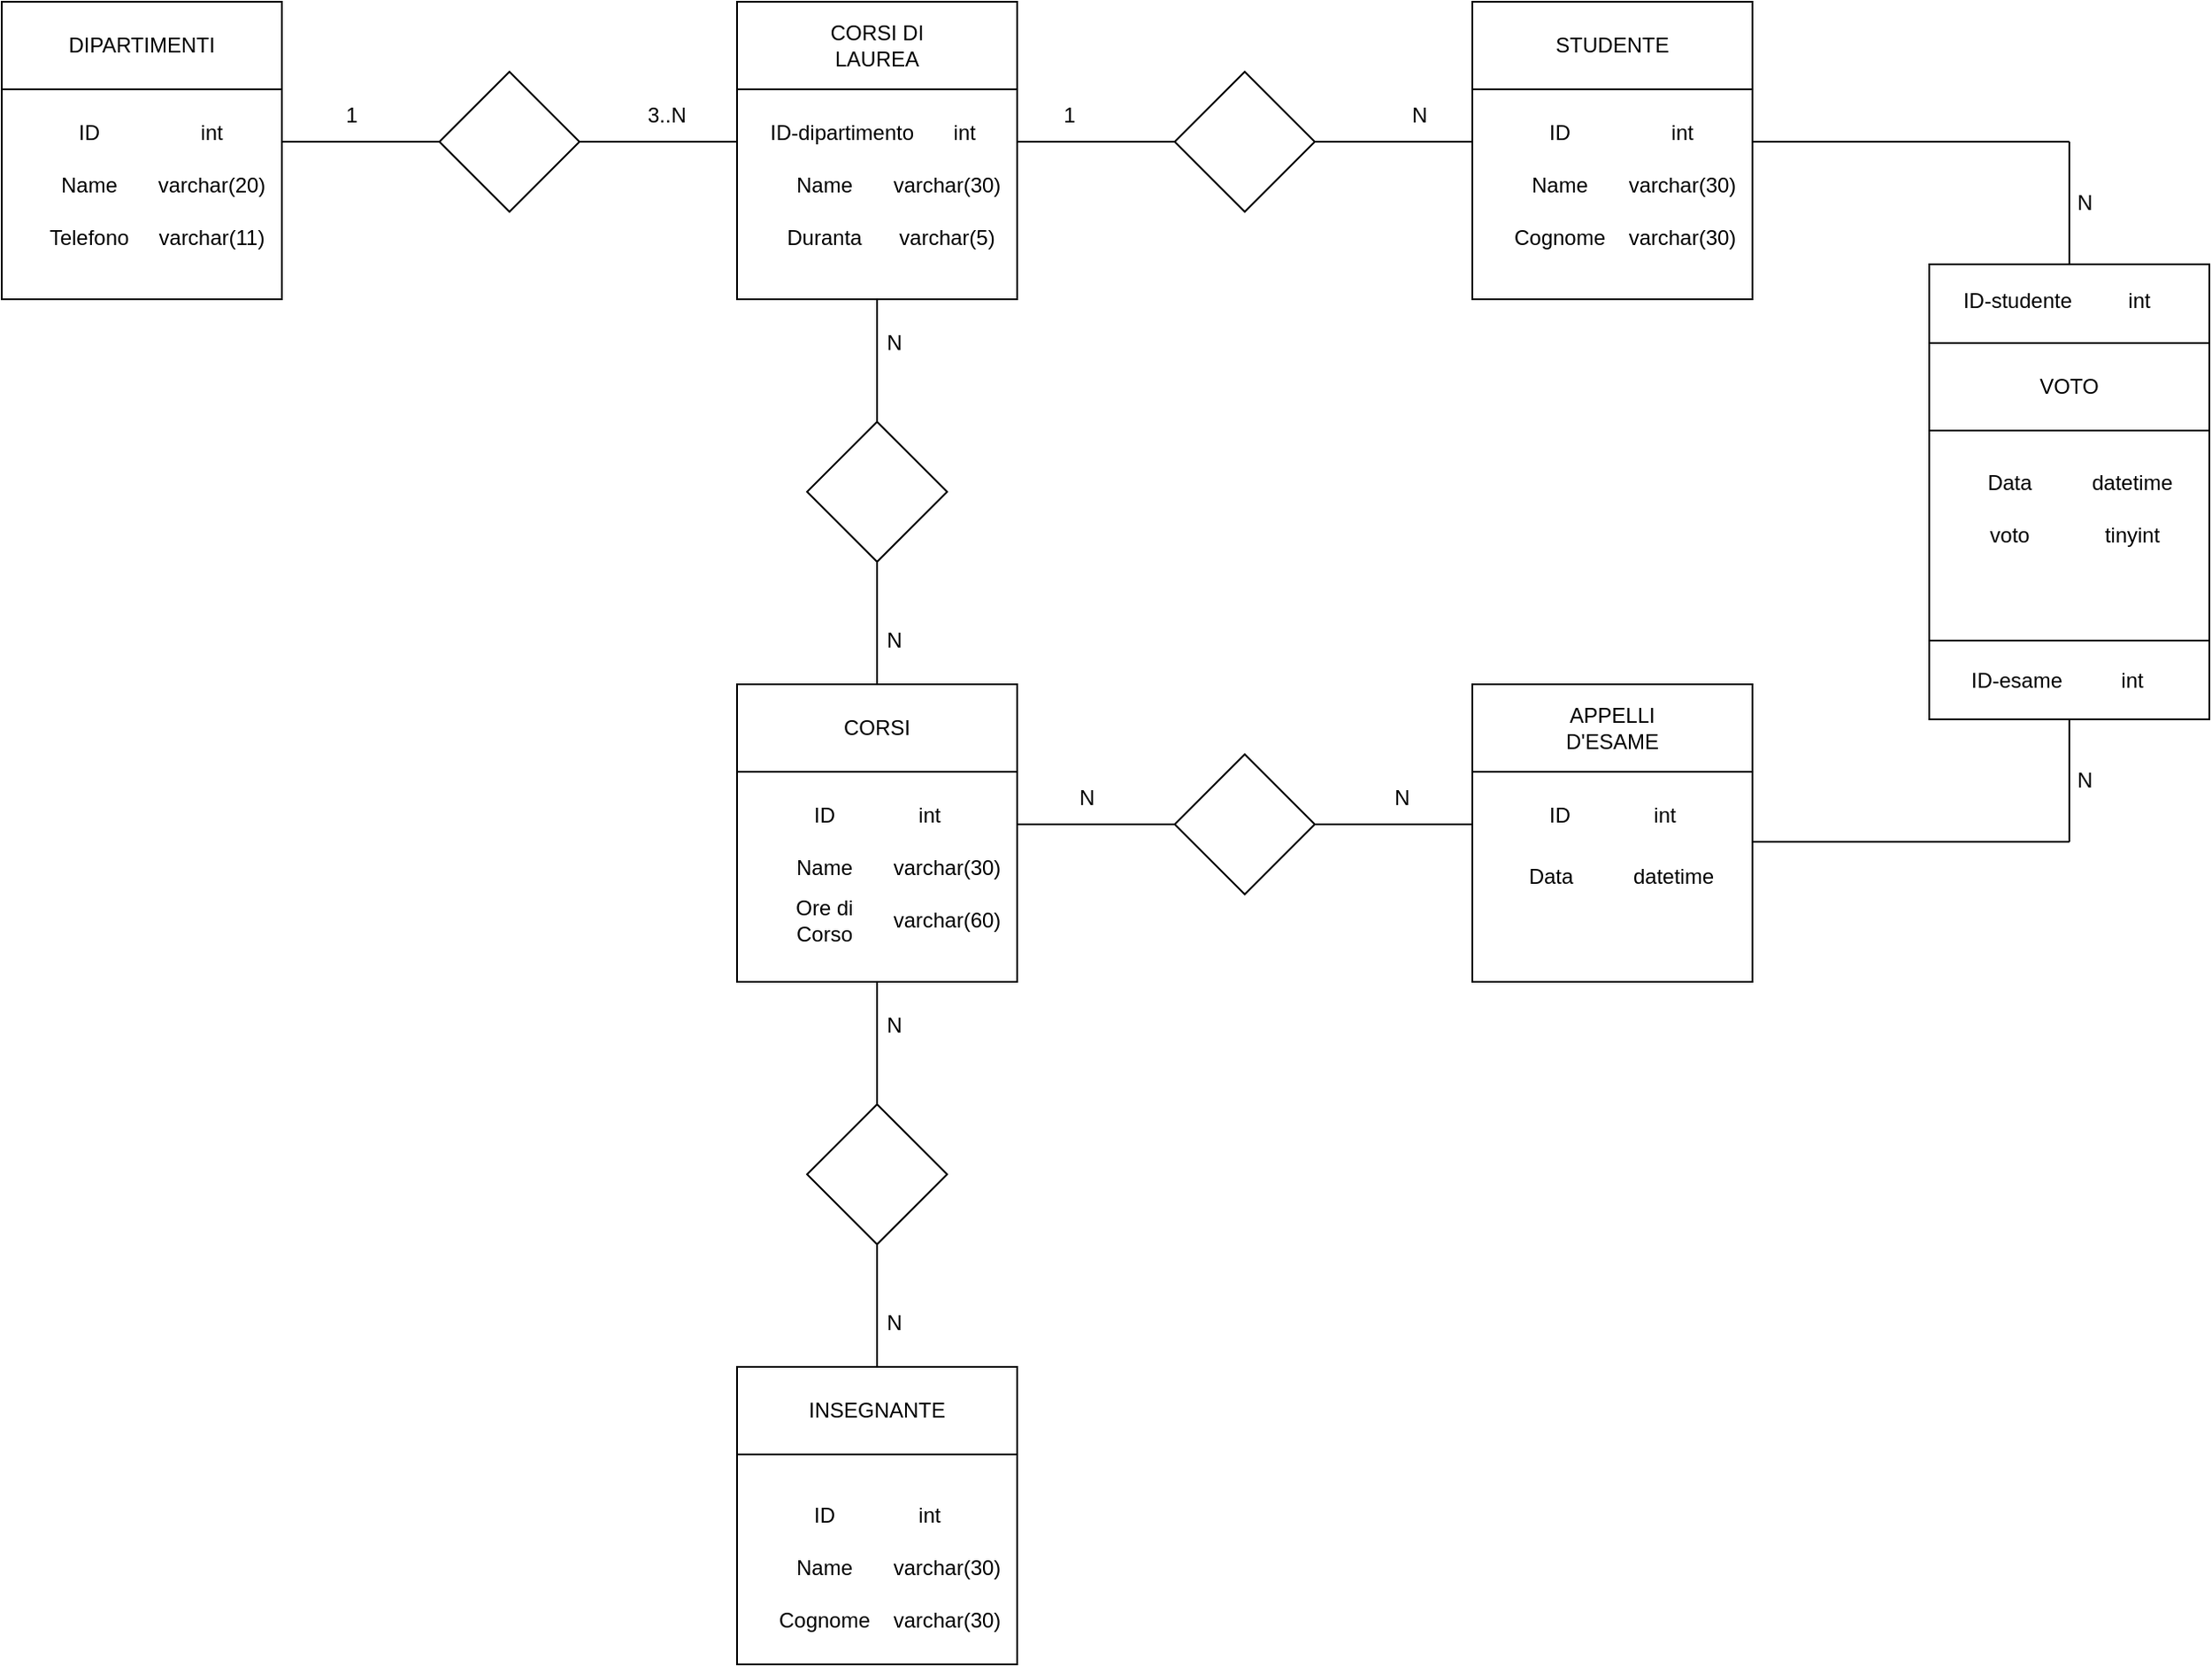 <mxfile version="20.8.19" type="device"><diagram name="Pagina-1" id="Ee9anpxo5LL1XhR_PMwr"><mxGraphModel dx="1050" dy="541" grid="1" gridSize="10" guides="1" tooltips="1" connect="1" arrows="1" fold="1" page="1" pageScale="1" pageWidth="827" pageHeight="1169" math="0" shadow="0"><root><mxCell id="0"/><mxCell id="1" parent="0"/><mxCell id="plQK6fUeSMssK9gt0VMe-2" value="" style="shape=internalStorage;whiteSpace=wrap;html=1;backgroundOutline=1;dx=0;dy=50;" parent="1" vertex="1"><mxGeometry x="60" y="70" width="160" height="170" as="geometry"/></mxCell><mxCell id="plQK6fUeSMssK9gt0VMe-3" value="DIPARTIMENTI" style="text;strokeColor=none;align=center;fillColor=none;html=1;verticalAlign=middle;whiteSpace=wrap;rounded=0;" parent="1" vertex="1"><mxGeometry x="110" y="80" width="60" height="30" as="geometry"/></mxCell><mxCell id="plQK6fUeSMssK9gt0VMe-4" value="Name" style="text;html=1;strokeColor=none;fillColor=none;align=center;verticalAlign=middle;whiteSpace=wrap;rounded=0;" parent="1" vertex="1"><mxGeometry x="80" y="160" width="60" height="30" as="geometry"/></mxCell><mxCell id="plQK6fUeSMssK9gt0VMe-5" value="Telefono" style="text;html=1;strokeColor=none;fillColor=none;align=center;verticalAlign=middle;whiteSpace=wrap;rounded=0;" parent="1" vertex="1"><mxGeometry x="80" y="190" width="60" height="30" as="geometry"/></mxCell><mxCell id="plQK6fUeSMssK9gt0VMe-6" value="" style="shape=internalStorage;whiteSpace=wrap;html=1;backgroundOutline=1;dx=0;dy=50;" parent="1" vertex="1"><mxGeometry x="480" y="70" width="160" height="170" as="geometry"/></mxCell><mxCell id="plQK6fUeSMssK9gt0VMe-7" value="CORSI DI LAUREA" style="text;strokeColor=none;align=center;fillColor=none;html=1;verticalAlign=middle;whiteSpace=wrap;rounded=0;" parent="1" vertex="1"><mxGeometry x="530" y="80" width="60" height="30" as="geometry"/></mxCell><mxCell id="plQK6fUeSMssK9gt0VMe-8" value="Name" style="text;html=1;strokeColor=none;fillColor=none;align=center;verticalAlign=middle;whiteSpace=wrap;rounded=0;" parent="1" vertex="1"><mxGeometry x="500" y="160" width="60" height="30" as="geometry"/></mxCell><mxCell id="plQK6fUeSMssK9gt0VMe-9" value="Duranta" style="text;html=1;strokeColor=none;fillColor=none;align=center;verticalAlign=middle;whiteSpace=wrap;rounded=0;" parent="1" vertex="1"><mxGeometry x="500" y="190" width="60" height="30" as="geometry"/></mxCell><mxCell id="plQK6fUeSMssK9gt0VMe-10" value="" style="rhombus;whiteSpace=wrap;html=1;" parent="1" vertex="1"><mxGeometry x="310" y="110" width="80" height="80" as="geometry"/></mxCell><mxCell id="plQK6fUeSMssK9gt0VMe-13" value="" style="endArrow=none;html=1;rounded=0;entryX=0;entryY=0.5;entryDx=0;entryDy=0;" parent="1" target="plQK6fUeSMssK9gt0VMe-10" edge="1"><mxGeometry width="50" height="50" relative="1" as="geometry"><mxPoint x="220" y="150" as="sourcePoint"/><mxPoint x="300" y="150" as="targetPoint"/></mxGeometry></mxCell><mxCell id="plQK6fUeSMssK9gt0VMe-14" value="" style="endArrow=none;html=1;rounded=0;exitX=1;exitY=0.5;exitDx=0;exitDy=0;" parent="1" source="plQK6fUeSMssK9gt0VMe-10" edge="1"><mxGeometry width="50" height="50" relative="1" as="geometry"><mxPoint x="390" y="149.5" as="sourcePoint"/><mxPoint x="480" y="150" as="targetPoint"/></mxGeometry></mxCell><mxCell id="plQK6fUeSMssK9gt0VMe-15" value="1" style="text;html=1;strokeColor=none;fillColor=none;align=center;verticalAlign=middle;whiteSpace=wrap;rounded=0;" parent="1" vertex="1"><mxGeometry x="230" y="120" width="60" height="30" as="geometry"/></mxCell><mxCell id="plQK6fUeSMssK9gt0VMe-16" value="3..N" style="text;html=1;strokeColor=none;fillColor=none;align=center;verticalAlign=middle;whiteSpace=wrap;rounded=0;" parent="1" vertex="1"><mxGeometry x="410" y="120" width="60" height="30" as="geometry"/></mxCell><mxCell id="plQK6fUeSMssK9gt0VMe-18" value="" style="shape=internalStorage;whiteSpace=wrap;html=1;backgroundOutline=1;dx=0;dy=50;" parent="1" vertex="1"><mxGeometry x="480" y="460" width="160" height="170" as="geometry"/></mxCell><mxCell id="plQK6fUeSMssK9gt0VMe-19" value="CORSI" style="text;strokeColor=none;align=center;fillColor=none;html=1;verticalAlign=middle;whiteSpace=wrap;rounded=0;" parent="1" vertex="1"><mxGeometry x="530" y="470" width="60" height="30" as="geometry"/></mxCell><mxCell id="plQK6fUeSMssK9gt0VMe-20" value="Name" style="text;html=1;strokeColor=none;fillColor=none;align=center;verticalAlign=middle;whiteSpace=wrap;rounded=0;" parent="1" vertex="1"><mxGeometry x="500" y="550" width="60" height="30" as="geometry"/></mxCell><mxCell id="plQK6fUeSMssK9gt0VMe-21" value="Ore di Corso" style="text;html=1;strokeColor=none;fillColor=none;align=center;verticalAlign=middle;whiteSpace=wrap;rounded=0;" parent="1" vertex="1"><mxGeometry x="500" y="580" width="60" height="30" as="geometry"/></mxCell><mxCell id="plQK6fUeSMssK9gt0VMe-22" value="" style="rhombus;whiteSpace=wrap;html=1;" parent="1" vertex="1"><mxGeometry x="520" y="310" width="80" height="80" as="geometry"/></mxCell><mxCell id="plQK6fUeSMssK9gt0VMe-23" value="" style="endArrow=none;html=1;rounded=0;entryX=0.5;entryY=0;entryDx=0;entryDy=0;exitX=0.5;exitY=1;exitDx=0;exitDy=0;" parent="1" source="plQK6fUeSMssK9gt0VMe-6" target="plQK6fUeSMssK9gt0VMe-22" edge="1"><mxGeometry width="50" height="50" relative="1" as="geometry"><mxPoint x="470" y="290" as="sourcePoint"/><mxPoint x="540" y="290" as="targetPoint"/></mxGeometry></mxCell><mxCell id="plQK6fUeSMssK9gt0VMe-24" value="" style="endArrow=none;html=1;rounded=0;exitX=0.5;exitY=1;exitDx=0;exitDy=0;entryX=0.5;entryY=0;entryDx=0;entryDy=0;" parent="1" source="plQK6fUeSMssK9gt0VMe-22" target="plQK6fUeSMssK9gt0VMe-18" edge="1"><mxGeometry width="50" height="50" relative="1" as="geometry"><mxPoint x="790" y="149.5" as="sourcePoint"/><mxPoint x="880" y="150" as="targetPoint"/></mxGeometry></mxCell><mxCell id="plQK6fUeSMssK9gt0VMe-25" value="N" style="text;html=1;strokeColor=none;fillColor=none;align=center;verticalAlign=middle;whiteSpace=wrap;rounded=0;" parent="1" vertex="1"><mxGeometry x="540" y="250" width="60" height="30" as="geometry"/></mxCell><mxCell id="plQK6fUeSMssK9gt0VMe-26" value="N" style="text;html=1;strokeColor=none;fillColor=none;align=center;verticalAlign=middle;whiteSpace=wrap;rounded=0;" parent="1" vertex="1"><mxGeometry x="540" y="420" width="60" height="30" as="geometry"/></mxCell><mxCell id="plQK6fUeSMssK9gt0VMe-27" value="" style="shape=internalStorage;whiteSpace=wrap;html=1;backgroundOutline=1;dx=0;dy=50;" parent="1" vertex="1"><mxGeometry x="480" y="850" width="160" height="170" as="geometry"/></mxCell><mxCell id="plQK6fUeSMssK9gt0VMe-28" value="INSEGNANTE" style="text;strokeColor=none;align=center;fillColor=none;html=1;verticalAlign=middle;whiteSpace=wrap;rounded=0;" parent="1" vertex="1"><mxGeometry x="530" y="860" width="60" height="30" as="geometry"/></mxCell><mxCell id="plQK6fUeSMssK9gt0VMe-29" value="Name" style="text;html=1;strokeColor=none;fillColor=none;align=center;verticalAlign=middle;whiteSpace=wrap;rounded=0;" parent="1" vertex="1"><mxGeometry x="500" y="950" width="60" height="30" as="geometry"/></mxCell><mxCell id="plQK6fUeSMssK9gt0VMe-30" value="ID" style="text;html=1;strokeColor=none;fillColor=none;align=center;verticalAlign=middle;whiteSpace=wrap;rounded=0;" parent="1" vertex="1"><mxGeometry x="500" y="920" width="60" height="30" as="geometry"/></mxCell><mxCell id="plQK6fUeSMssK9gt0VMe-31" value="" style="rhombus;whiteSpace=wrap;html=1;" parent="1" vertex="1"><mxGeometry x="520" y="700" width="80" height="80" as="geometry"/></mxCell><mxCell id="plQK6fUeSMssK9gt0VMe-32" value="" style="endArrow=none;html=1;rounded=0;entryX=0.5;entryY=1;entryDx=0;entryDy=0;exitX=0.5;exitY=0;exitDx=0;exitDy=0;" parent="1" source="plQK6fUeSMssK9gt0VMe-31" target="plQK6fUeSMssK9gt0VMe-18" edge="1"><mxGeometry width="50" height="50" relative="1" as="geometry"><mxPoint x="560" y="690" as="sourcePoint"/><mxPoint x="610" y="640" as="targetPoint"/></mxGeometry></mxCell><mxCell id="plQK6fUeSMssK9gt0VMe-33" value="" style="endArrow=none;html=1;rounded=0;exitX=0.5;exitY=0;exitDx=0;exitDy=0;" parent="1" source="plQK6fUeSMssK9gt0VMe-27" edge="1"><mxGeometry width="50" height="50" relative="1" as="geometry"><mxPoint x="510" y="830" as="sourcePoint"/><mxPoint x="560" y="780" as="targetPoint"/></mxGeometry></mxCell><mxCell id="plQK6fUeSMssK9gt0VMe-34" value="N" style="text;html=1;strokeColor=none;fillColor=none;align=center;verticalAlign=middle;whiteSpace=wrap;rounded=0;" parent="1" vertex="1"><mxGeometry x="540" y="810" width="60" height="30" as="geometry"/></mxCell><mxCell id="plQK6fUeSMssK9gt0VMe-35" value="N" style="text;html=1;strokeColor=none;fillColor=none;align=center;verticalAlign=middle;whiteSpace=wrap;rounded=0;" parent="1" vertex="1"><mxGeometry x="540" y="640" width="60" height="30" as="geometry"/></mxCell><mxCell id="plQK6fUeSMssK9gt0VMe-38" value="" style="shape=internalStorage;whiteSpace=wrap;html=1;backgroundOutline=1;dx=0;dy=50;" parent="1" vertex="1"><mxGeometry x="900" y="460" width="160" height="170" as="geometry"/></mxCell><mxCell id="plQK6fUeSMssK9gt0VMe-39" value="APPELLI D'ESAME" style="text;strokeColor=none;align=center;fillColor=none;html=1;verticalAlign=middle;whiteSpace=wrap;rounded=0;" parent="1" vertex="1"><mxGeometry x="950" y="470" width="60" height="30" as="geometry"/></mxCell><mxCell id="plQK6fUeSMssK9gt0VMe-40" value="ID" style="text;html=1;strokeColor=none;fillColor=none;align=center;verticalAlign=middle;whiteSpace=wrap;rounded=0;" parent="1" vertex="1"><mxGeometry x="920" y="520" width="60" height="30" as="geometry"/></mxCell><mxCell id="plQK6fUeSMssK9gt0VMe-43" value="" style="rhombus;whiteSpace=wrap;html=1;" parent="1" vertex="1"><mxGeometry x="730" y="500" width="80" height="80" as="geometry"/></mxCell><mxCell id="plQK6fUeSMssK9gt0VMe-44" value="" style="endArrow=none;html=1;rounded=0;entryX=0;entryY=0.5;entryDx=0;entryDy=0;" parent="1" target="plQK6fUeSMssK9gt0VMe-43" edge="1"><mxGeometry width="50" height="50" relative="1" as="geometry"><mxPoint x="640" y="540" as="sourcePoint"/><mxPoint x="720" y="540" as="targetPoint"/></mxGeometry></mxCell><mxCell id="plQK6fUeSMssK9gt0VMe-45" value="" style="endArrow=none;html=1;rounded=0;exitX=1;exitY=0.5;exitDx=0;exitDy=0;" parent="1" source="plQK6fUeSMssK9gt0VMe-43" edge="1"><mxGeometry width="50" height="50" relative="1" as="geometry"><mxPoint x="810" y="539.5" as="sourcePoint"/><mxPoint x="900" y="540" as="targetPoint"/></mxGeometry></mxCell><mxCell id="plQK6fUeSMssK9gt0VMe-46" value="N" style="text;html=1;strokeColor=none;fillColor=none;align=center;verticalAlign=middle;whiteSpace=wrap;rounded=0;" parent="1" vertex="1"><mxGeometry x="650" y="510" width="60" height="30" as="geometry"/></mxCell><mxCell id="plQK6fUeSMssK9gt0VMe-47" value="N" style="text;html=1;strokeColor=none;fillColor=none;align=center;verticalAlign=middle;whiteSpace=wrap;rounded=0;" parent="1" vertex="1"><mxGeometry x="830" y="510" width="60" height="30" as="geometry"/></mxCell><mxCell id="plQK6fUeSMssK9gt0VMe-48" value="ID" style="text;html=1;strokeColor=none;fillColor=none;align=center;verticalAlign=middle;whiteSpace=wrap;rounded=0;" parent="1" vertex="1"><mxGeometry x="500" y="520" width="60" height="30" as="geometry"/></mxCell><mxCell id="plQK6fUeSMssK9gt0VMe-49" value="ID-dipartimento" style="text;html=1;strokeColor=none;fillColor=none;align=center;verticalAlign=middle;whiteSpace=wrap;rounded=0;" parent="1" vertex="1"><mxGeometry x="490" y="130" width="100" height="30" as="geometry"/></mxCell><mxCell id="plQK6fUeSMssK9gt0VMe-51" value="" style="shape=internalStorage;whiteSpace=wrap;html=1;backgroundOutline=1;dx=0;dy=50;" parent="1" vertex="1"><mxGeometry x="900" y="70" width="160" height="170" as="geometry"/></mxCell><mxCell id="plQK6fUeSMssK9gt0VMe-52" value="STUDENTE" style="text;strokeColor=none;align=center;fillColor=none;html=1;verticalAlign=middle;whiteSpace=wrap;rounded=0;" parent="1" vertex="1"><mxGeometry x="950" y="80" width="60" height="30" as="geometry"/></mxCell><mxCell id="plQK6fUeSMssK9gt0VMe-53" value="Name" style="text;html=1;strokeColor=none;fillColor=none;align=center;verticalAlign=middle;whiteSpace=wrap;rounded=0;" parent="1" vertex="1"><mxGeometry x="920" y="160" width="60" height="30" as="geometry"/></mxCell><mxCell id="plQK6fUeSMssK9gt0VMe-54" value="Cognome" style="text;html=1;strokeColor=none;fillColor=none;align=center;verticalAlign=middle;whiteSpace=wrap;rounded=0;" parent="1" vertex="1"><mxGeometry x="920" y="190" width="60" height="30" as="geometry"/></mxCell><mxCell id="plQK6fUeSMssK9gt0VMe-55" value="ID" style="text;html=1;strokeColor=none;fillColor=none;align=center;verticalAlign=middle;whiteSpace=wrap;rounded=0;" parent="1" vertex="1"><mxGeometry x="900" y="130" width="100" height="30" as="geometry"/></mxCell><mxCell id="plQK6fUeSMssK9gt0VMe-56" value="" style="rhombus;whiteSpace=wrap;html=1;" parent="1" vertex="1"><mxGeometry x="730" y="110" width="80" height="80" as="geometry"/></mxCell><mxCell id="plQK6fUeSMssK9gt0VMe-57" value="" style="endArrow=none;html=1;rounded=0;" parent="1" edge="1"><mxGeometry width="50" height="50" relative="1" as="geometry"><mxPoint x="640" y="150" as="sourcePoint"/><mxPoint x="730" y="150" as="targetPoint"/></mxGeometry></mxCell><mxCell id="plQK6fUeSMssK9gt0VMe-58" value="" style="endArrow=none;html=1;rounded=0;entryX=1;entryY=1;entryDx=0;entryDy=0;" parent="1" target="plQK6fUeSMssK9gt0VMe-60" edge="1"><mxGeometry width="50" height="50" relative="1" as="geometry"><mxPoint x="810" y="150" as="sourcePoint"/><mxPoint x="900" y="150" as="targetPoint"/></mxGeometry></mxCell><mxCell id="plQK6fUeSMssK9gt0VMe-59" value="1" style="text;html=1;strokeColor=none;fillColor=none;align=center;verticalAlign=middle;whiteSpace=wrap;rounded=0;" parent="1" vertex="1"><mxGeometry x="640" y="120" width="60" height="30" as="geometry"/></mxCell><mxCell id="plQK6fUeSMssK9gt0VMe-60" value="N" style="text;html=1;strokeColor=none;fillColor=none;align=center;verticalAlign=middle;whiteSpace=wrap;rounded=0;" parent="1" vertex="1"><mxGeometry x="840" y="120" width="60" height="30" as="geometry"/></mxCell><mxCell id="plQK6fUeSMssK9gt0VMe-61" value="ID" style="text;html=1;strokeColor=none;fillColor=none;align=center;verticalAlign=middle;whiteSpace=wrap;rounded=0;" parent="1" vertex="1"><mxGeometry x="80" y="130" width="60" height="30" as="geometry"/></mxCell><mxCell id="plQK6fUeSMssK9gt0VMe-63" value="" style="endArrow=none;html=1;rounded=0;entryX=0.5;entryY=0;entryDx=0;entryDy=0;exitX=0.5;exitY=1;exitDx=0;exitDy=0;" parent="1" edge="1"><mxGeometry width="50" height="50" relative="1" as="geometry"><mxPoint x="1241" y="150" as="sourcePoint"/><mxPoint x="1241" y="220" as="targetPoint"/></mxGeometry></mxCell><mxCell id="plQK6fUeSMssK9gt0VMe-64" value="" style="endArrow=none;html=1;rounded=0;exitX=0.5;exitY=1;exitDx=0;exitDy=0;entryX=0.5;entryY=0;entryDx=0;entryDy=0;" parent="1" edge="1"><mxGeometry width="50" height="50" relative="1" as="geometry"><mxPoint x="1241" y="480" as="sourcePoint"/><mxPoint x="1241" y="550" as="targetPoint"/></mxGeometry></mxCell><mxCell id="plQK6fUeSMssK9gt0VMe-65" value="N" style="text;html=1;strokeColor=none;fillColor=none;align=center;verticalAlign=middle;whiteSpace=wrap;rounded=0;" parent="1" vertex="1"><mxGeometry x="1220" y="170" width="60" height="30" as="geometry"/></mxCell><mxCell id="plQK6fUeSMssK9gt0VMe-66" value="N" style="text;html=1;strokeColor=none;fillColor=none;align=center;verticalAlign=middle;whiteSpace=wrap;rounded=0;" parent="1" vertex="1"><mxGeometry x="1220" y="500" width="60" height="30" as="geometry"/></mxCell><mxCell id="plQK6fUeSMssK9gt0VMe-67" value="" style="shape=internalStorage;whiteSpace=wrap;html=1;backgroundOutline=1;dx=0;dy=50;" parent="1" vertex="1"><mxGeometry x="1161" y="265" width="160" height="170" as="geometry"/></mxCell><mxCell id="plQK6fUeSMssK9gt0VMe-68" value="VOTO" style="text;strokeColor=none;align=center;fillColor=none;html=1;verticalAlign=middle;whiteSpace=wrap;rounded=0;" parent="1" vertex="1"><mxGeometry x="1211" y="275" width="60" height="30" as="geometry"/></mxCell><mxCell id="plQK6fUeSMssK9gt0VMe-70" value="Data" style="text;html=1;strokeColor=none;fillColor=none;align=center;verticalAlign=middle;whiteSpace=wrap;rounded=0;" parent="1" vertex="1"><mxGeometry x="1176.5" y="330" width="60" height="30" as="geometry"/></mxCell><mxCell id="plQK6fUeSMssK9gt0VMe-78" value="voto" style="text;html=1;strokeColor=none;fillColor=none;align=center;verticalAlign=middle;whiteSpace=wrap;rounded=0;" parent="1" vertex="1"><mxGeometry x="1176.5" y="360" width="60" height="30" as="geometry"/></mxCell><mxCell id="2ZMq6qb3s9K2MpEMhGks-1" value="int" style="text;html=1;strokeColor=none;fillColor=none;align=center;verticalAlign=middle;whiteSpace=wrap;rounded=0;" parent="1" vertex="1"><mxGeometry x="150" y="130" width="60" height="30" as="geometry"/></mxCell><mxCell id="2ZMq6qb3s9K2MpEMhGks-2" value="varchar(20)" style="text;html=1;strokeColor=none;fillColor=none;align=center;verticalAlign=middle;whiteSpace=wrap;rounded=0;" parent="1" vertex="1"><mxGeometry x="150" y="160" width="60" height="30" as="geometry"/></mxCell><mxCell id="2ZMq6qb3s9K2MpEMhGks-3" value="varchar(11)" style="text;html=1;strokeColor=none;fillColor=none;align=center;verticalAlign=middle;whiteSpace=wrap;rounded=0;" parent="1" vertex="1"><mxGeometry x="150" y="190" width="60" height="30" as="geometry"/></mxCell><mxCell id="2ZMq6qb3s9K2MpEMhGks-4" value="int" style="text;html=1;strokeColor=none;fillColor=none;align=center;verticalAlign=middle;whiteSpace=wrap;rounded=0;" parent="1" vertex="1"><mxGeometry x="580" y="130" width="60" height="30" as="geometry"/></mxCell><mxCell id="2ZMq6qb3s9K2MpEMhGks-5" value="int" style="text;html=1;strokeColor=none;fillColor=none;align=center;verticalAlign=middle;whiteSpace=wrap;rounded=0;" parent="1" vertex="1"><mxGeometry x="990" y="130" width="60" height="30" as="geometry"/></mxCell><mxCell id="2ZMq6qb3s9K2MpEMhGks-6" value="varchar(30)" style="text;html=1;strokeColor=none;fillColor=none;align=center;verticalAlign=middle;whiteSpace=wrap;rounded=0;" parent="1" vertex="1"><mxGeometry x="570" y="160" width="60" height="30" as="geometry"/></mxCell><mxCell id="2ZMq6qb3s9K2MpEMhGks-8" value="varchar(30)" style="text;html=1;strokeColor=none;fillColor=none;align=center;verticalAlign=middle;whiteSpace=wrap;rounded=0;" parent="1" vertex="1"><mxGeometry x="990" y="160" width="60" height="30" as="geometry"/></mxCell><mxCell id="2ZMq6qb3s9K2MpEMhGks-9" value="varchar(30)" style="text;html=1;strokeColor=none;fillColor=none;align=center;verticalAlign=middle;whiteSpace=wrap;rounded=0;" parent="1" vertex="1"><mxGeometry x="570" y="550" width="60" height="30" as="geometry"/></mxCell><mxCell id="2ZMq6qb3s9K2MpEMhGks-10" value="varchar(30)" style="text;html=1;strokeColor=none;fillColor=none;align=center;verticalAlign=middle;whiteSpace=wrap;rounded=0;" parent="1" vertex="1"><mxGeometry x="570" y="950" width="60" height="30" as="geometry"/></mxCell><mxCell id="2ZMq6qb3s9K2MpEMhGks-12" value="int" style="text;html=1;strokeColor=none;fillColor=none;align=center;verticalAlign=middle;whiteSpace=wrap;rounded=0;" parent="1" vertex="1"><mxGeometry x="560" y="520" width="60" height="30" as="geometry"/></mxCell><mxCell id="2ZMq6qb3s9K2MpEMhGks-13" value="int" style="text;html=1;strokeColor=none;fillColor=none;align=center;verticalAlign=middle;whiteSpace=wrap;rounded=0;" parent="1" vertex="1"><mxGeometry x="980" y="520" width="60" height="30" as="geometry"/></mxCell><mxCell id="2ZMq6qb3s9K2MpEMhGks-15" value="int" style="text;html=1;strokeColor=none;fillColor=none;align=center;verticalAlign=middle;whiteSpace=wrap;rounded=0;" parent="1" vertex="1"><mxGeometry x="560" y="920" width="60" height="30" as="geometry"/></mxCell><mxCell id="2ZMq6qb3s9K2MpEMhGks-17" value="datetime" style="text;html=1;strokeColor=none;fillColor=none;align=center;verticalAlign=middle;whiteSpace=wrap;rounded=0;" parent="1" vertex="1"><mxGeometry x="1246.5" y="330" width="60" height="30" as="geometry"/></mxCell><mxCell id="2ZMq6qb3s9K2MpEMhGks-20" value="varchar(30)" style="text;html=1;strokeColor=none;fillColor=none;align=center;verticalAlign=middle;whiteSpace=wrap;rounded=0;" parent="1" vertex="1"><mxGeometry x="990" y="190" width="60" height="30" as="geometry"/></mxCell><mxCell id="2ZMq6qb3s9K2MpEMhGks-21" value="Cognome" style="text;html=1;strokeColor=none;fillColor=none;align=center;verticalAlign=middle;whiteSpace=wrap;rounded=0;" parent="1" vertex="1"><mxGeometry x="500" y="980" width="60" height="30" as="geometry"/></mxCell><mxCell id="2ZMq6qb3s9K2MpEMhGks-22" value="varchar(30)" style="text;html=1;strokeColor=none;fillColor=none;align=center;verticalAlign=middle;whiteSpace=wrap;rounded=0;" parent="1" vertex="1"><mxGeometry x="570" y="980" width="60" height="30" as="geometry"/></mxCell><mxCell id="2ZMq6qb3s9K2MpEMhGks-23" value="varchar(60)" style="text;html=1;strokeColor=none;fillColor=none;align=center;verticalAlign=middle;whiteSpace=wrap;rounded=0;" parent="1" vertex="1"><mxGeometry x="570" y="580" width="60" height="30" as="geometry"/></mxCell><mxCell id="2ZMq6qb3s9K2MpEMhGks-24" value="tinyint" style="text;html=1;strokeColor=none;fillColor=none;align=center;verticalAlign=middle;whiteSpace=wrap;rounded=0;" parent="1" vertex="1"><mxGeometry x="1246.5" y="360" width="60" height="30" as="geometry"/></mxCell><mxCell id="2ZMq6qb3s9K2MpEMhGks-25" value="" style="rounded=0;whiteSpace=wrap;html=1;" parent="1" vertex="1"><mxGeometry x="1161" y="435" width="160" height="45" as="geometry"/></mxCell><mxCell id="plQK6fUeSMssK9gt0VMe-69" value="ID-esame" style="text;html=1;strokeColor=none;fillColor=none;align=center;verticalAlign=middle;whiteSpace=wrap;rounded=0;" parent="1" vertex="1"><mxGeometry x="1181" y="442.5" width="60" height="30" as="geometry"/></mxCell><mxCell id="2ZMq6qb3s9K2MpEMhGks-14" value="int" style="text;html=1;strokeColor=none;fillColor=none;align=center;verticalAlign=middle;whiteSpace=wrap;rounded=0;" parent="1" vertex="1"><mxGeometry x="1246.5" y="441.25" width="60" height="32.5" as="geometry"/></mxCell><mxCell id="2ZMq6qb3s9K2MpEMhGks-27" value="" style="rounded=0;whiteSpace=wrap;html=1;" parent="1" vertex="1"><mxGeometry x="1161" y="220" width="160" height="45" as="geometry"/></mxCell><mxCell id="2ZMq6qb3s9K2MpEMhGks-28" value="ID-studente" style="text;html=1;strokeColor=none;fillColor=none;align=center;verticalAlign=middle;whiteSpace=wrap;rounded=0;" parent="1" vertex="1"><mxGeometry x="1176.5" y="226.25" width="69" height="30" as="geometry"/></mxCell><mxCell id="2ZMq6qb3s9K2MpEMhGks-29" value="int" style="text;html=1;strokeColor=none;fillColor=none;align=center;verticalAlign=middle;whiteSpace=wrap;rounded=0;" parent="1" vertex="1"><mxGeometry x="1251" y="225" width="60" height="32.5" as="geometry"/></mxCell><mxCell id="2ZMq6qb3s9K2MpEMhGks-31" value="" style="endArrow=none;html=1;rounded=0;" parent="1" edge="1"><mxGeometry width="50" height="50" relative="1" as="geometry"><mxPoint x="1060" y="550" as="sourcePoint"/><mxPoint x="1241" y="550" as="targetPoint"/></mxGeometry></mxCell><mxCell id="2ZMq6qb3s9K2MpEMhGks-32" value="" style="endArrow=none;html=1;rounded=0;" parent="1" edge="1"><mxGeometry width="50" height="50" relative="1" as="geometry"><mxPoint x="1060" y="150" as="sourcePoint"/><mxPoint x="1241" y="150" as="targetPoint"/></mxGeometry></mxCell><mxCell id="2ZMq6qb3s9K2MpEMhGks-33" value="varchar(5)" style="text;html=1;strokeColor=none;fillColor=none;align=center;verticalAlign=middle;whiteSpace=wrap;rounded=0;" parent="1" vertex="1"><mxGeometry x="570" y="190" width="60" height="30" as="geometry"/></mxCell><mxCell id="jN7SyTsong3WErwqJGWO-1" value="Data" style="text;html=1;strokeColor=none;fillColor=none;align=center;verticalAlign=middle;whiteSpace=wrap;rounded=0;" vertex="1" parent="1"><mxGeometry x="915" y="555" width="60" height="30" as="geometry"/></mxCell><mxCell id="jN7SyTsong3WErwqJGWO-2" value="datetime" style="text;html=1;strokeColor=none;fillColor=none;align=center;verticalAlign=middle;whiteSpace=wrap;rounded=0;" vertex="1" parent="1"><mxGeometry x="985" y="555" width="60" height="30" as="geometry"/></mxCell></root></mxGraphModel></diagram></mxfile>